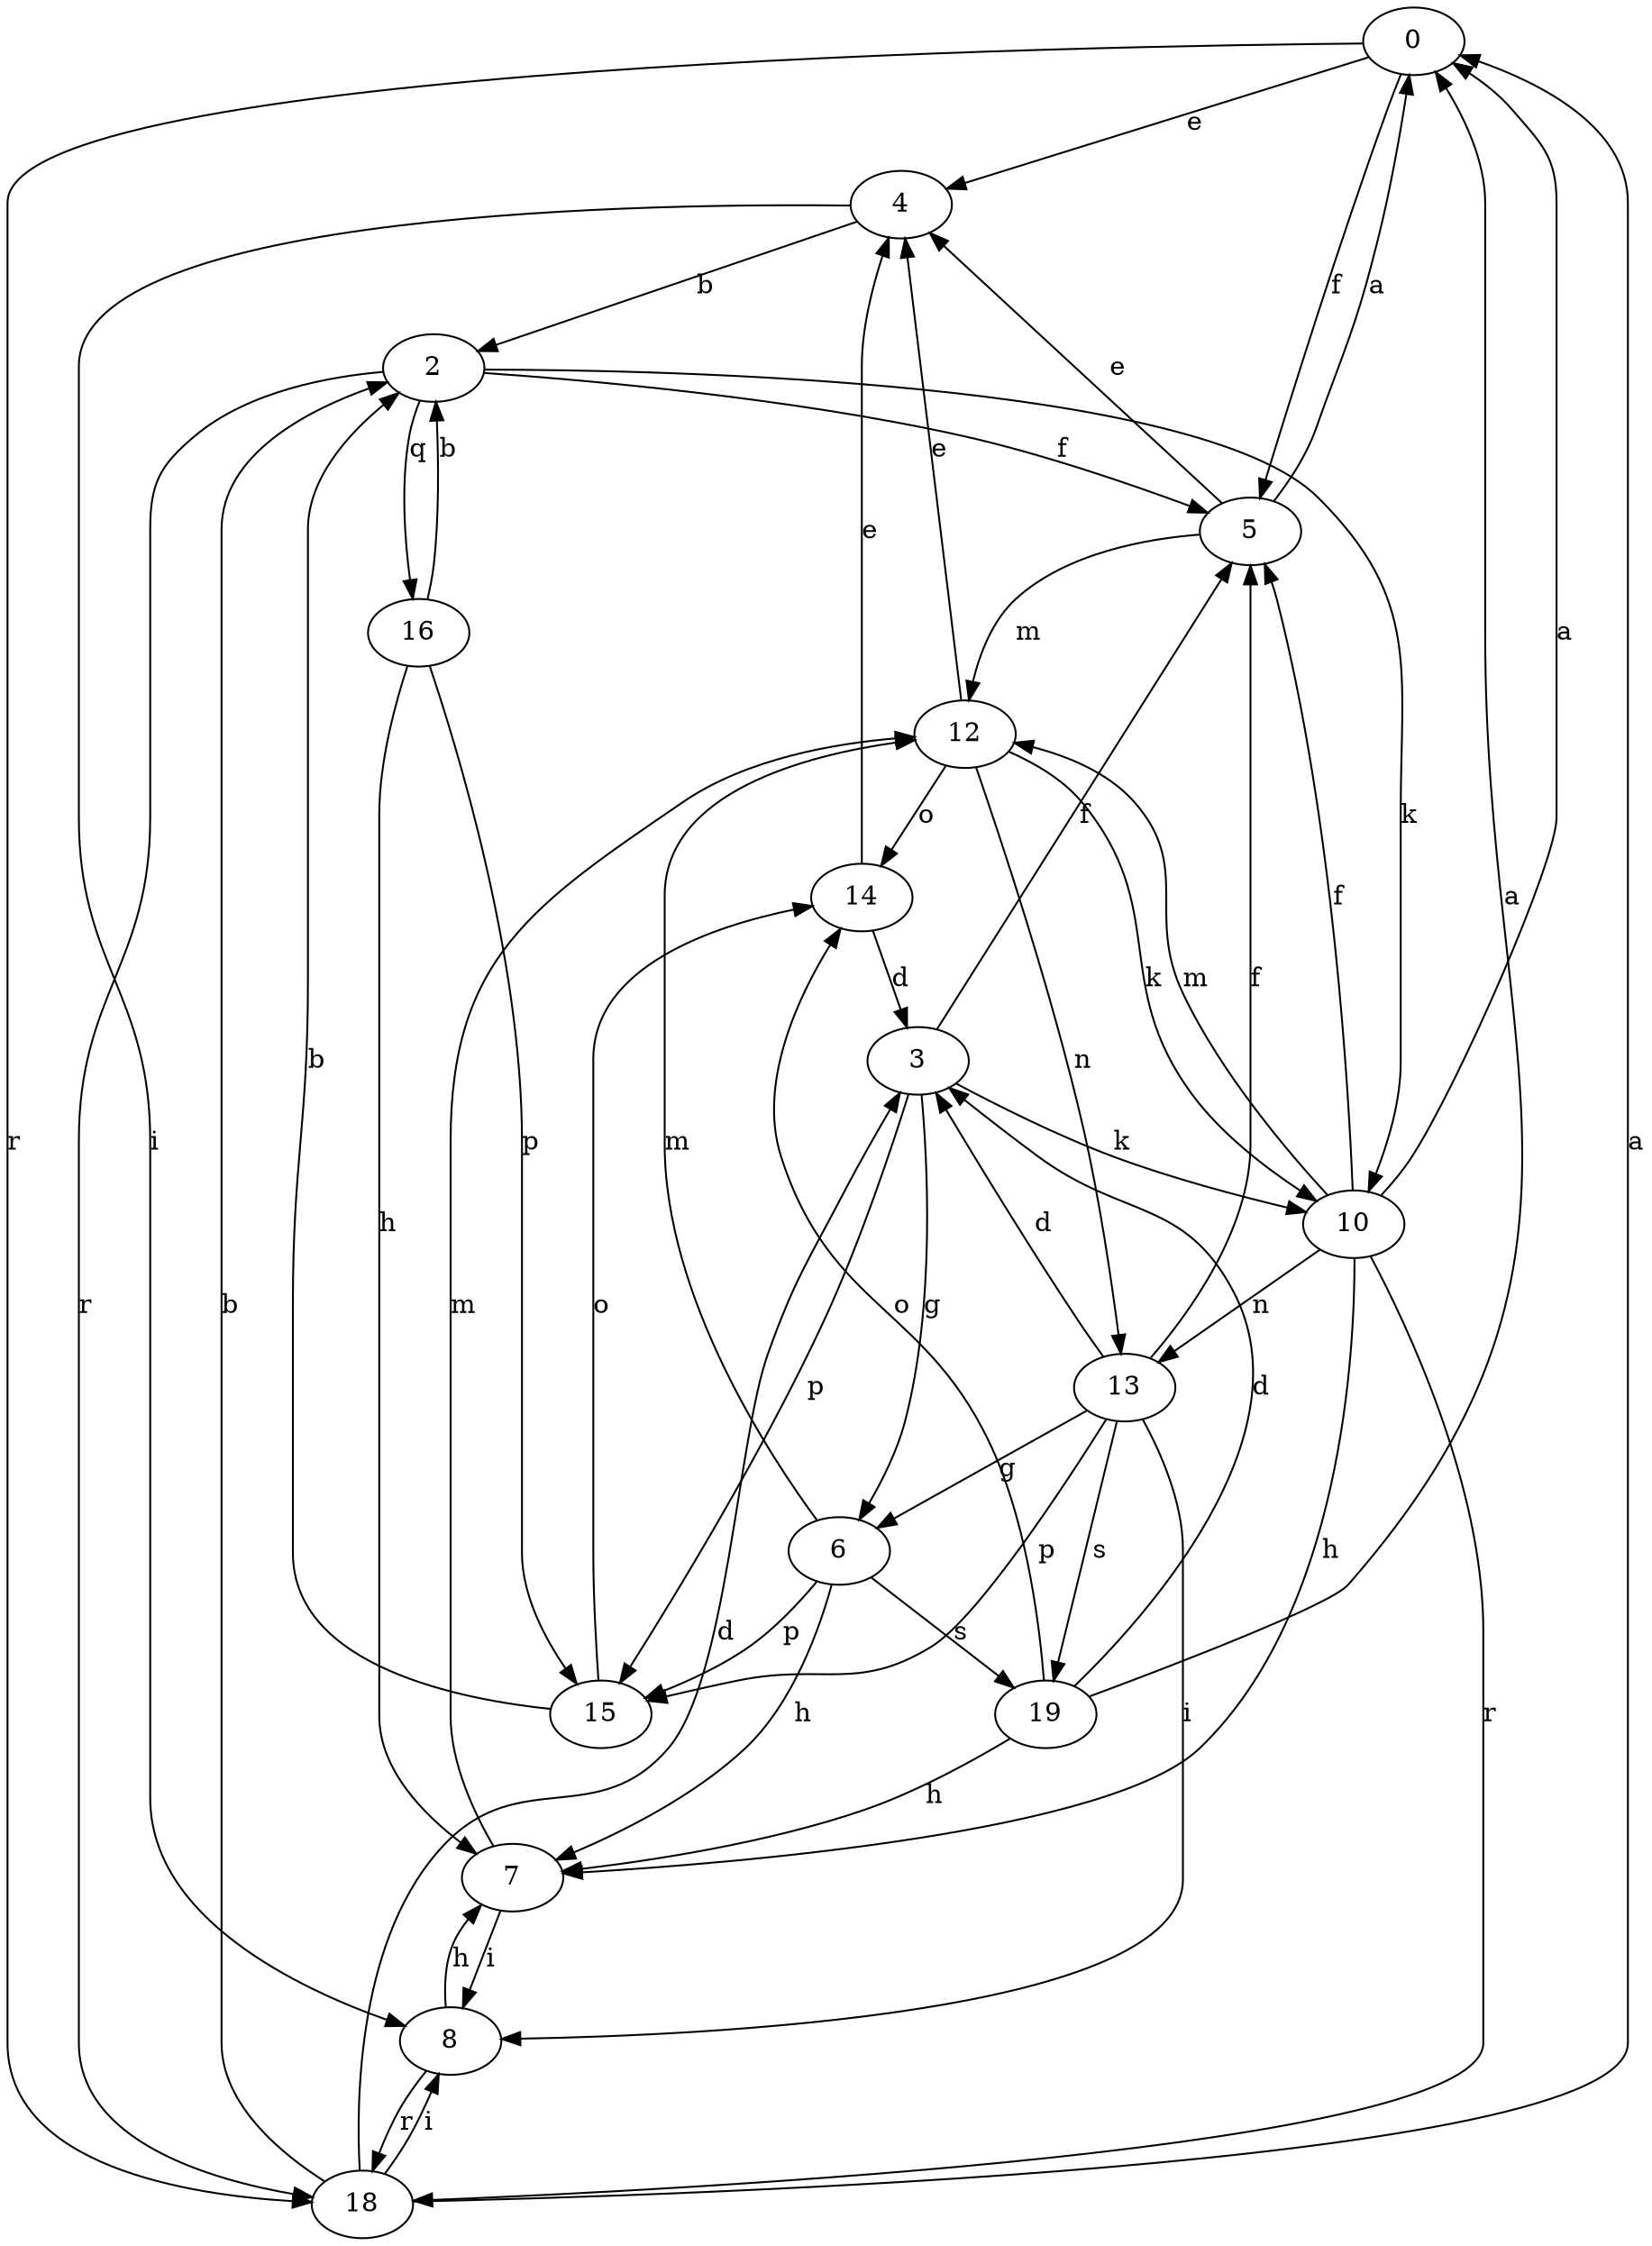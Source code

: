 strict digraph  {
0;
2;
3;
4;
5;
6;
7;
8;
10;
12;
13;
14;
15;
16;
18;
19;
0 -> 4  [label=e];
0 -> 5  [label=f];
0 -> 18  [label=r];
2 -> 5  [label=f];
2 -> 10  [label=k];
2 -> 16  [label=q];
2 -> 18  [label=r];
3 -> 5  [label=f];
3 -> 6  [label=g];
3 -> 10  [label=k];
3 -> 15  [label=p];
4 -> 2  [label=b];
4 -> 8  [label=i];
5 -> 0  [label=a];
5 -> 4  [label=e];
5 -> 12  [label=m];
6 -> 7  [label=h];
6 -> 12  [label=m];
6 -> 15  [label=p];
6 -> 19  [label=s];
7 -> 8  [label=i];
7 -> 12  [label=m];
8 -> 7  [label=h];
8 -> 18  [label=r];
10 -> 0  [label=a];
10 -> 5  [label=f];
10 -> 7  [label=h];
10 -> 12  [label=m];
10 -> 13  [label=n];
10 -> 18  [label=r];
12 -> 4  [label=e];
12 -> 10  [label=k];
12 -> 13  [label=n];
12 -> 14  [label=o];
13 -> 3  [label=d];
13 -> 5  [label=f];
13 -> 6  [label=g];
13 -> 8  [label=i];
13 -> 15  [label=p];
13 -> 19  [label=s];
14 -> 3  [label=d];
14 -> 4  [label=e];
15 -> 2  [label=b];
15 -> 14  [label=o];
16 -> 2  [label=b];
16 -> 7  [label=h];
16 -> 15  [label=p];
18 -> 0  [label=a];
18 -> 2  [label=b];
18 -> 3  [label=d];
18 -> 8  [label=i];
19 -> 0  [label=a];
19 -> 3  [label=d];
19 -> 7  [label=h];
19 -> 14  [label=o];
}

